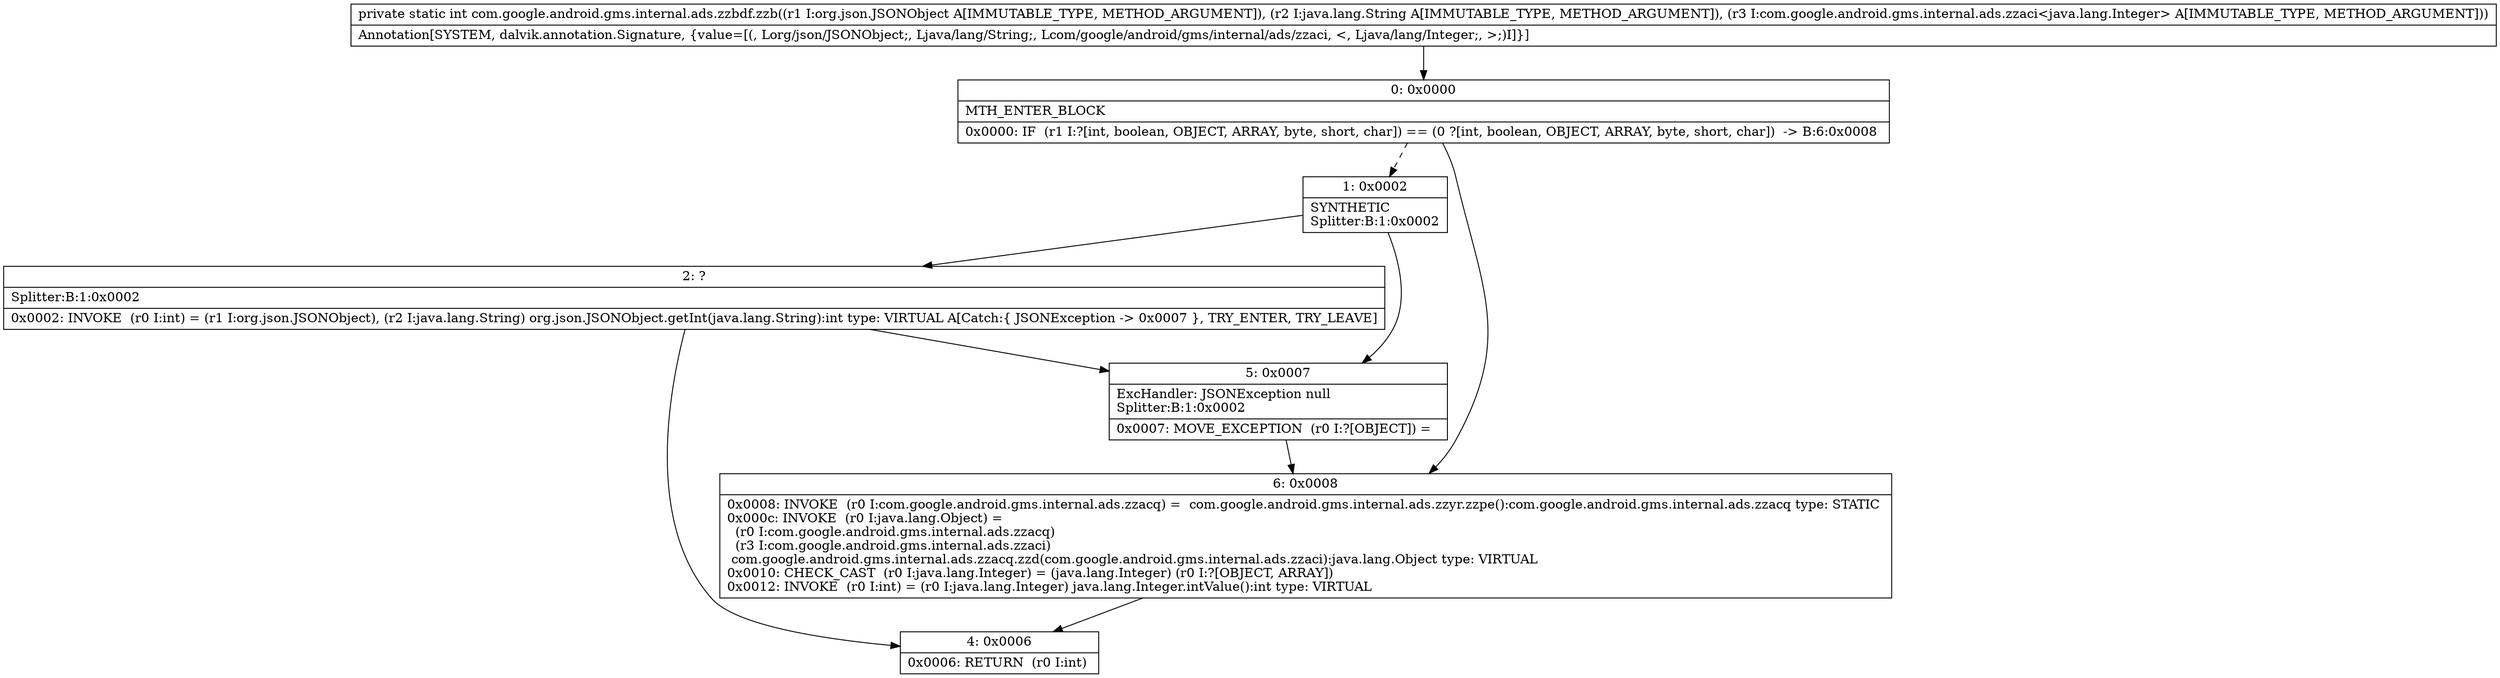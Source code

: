 digraph "CFG forcom.google.android.gms.internal.ads.zzbdf.zzb(Lorg\/json\/JSONObject;Ljava\/lang\/String;Lcom\/google\/android\/gms\/internal\/ads\/zzaci;)I" {
Node_0 [shape=record,label="{0\:\ 0x0000|MTH_ENTER_BLOCK\l|0x0000: IF  (r1 I:?[int, boolean, OBJECT, ARRAY, byte, short, char]) == (0 ?[int, boolean, OBJECT, ARRAY, byte, short, char])  \-\> B:6:0x0008 \l}"];
Node_1 [shape=record,label="{1\:\ 0x0002|SYNTHETIC\lSplitter:B:1:0x0002\l}"];
Node_2 [shape=record,label="{2\:\ ?|Splitter:B:1:0x0002\l|0x0002: INVOKE  (r0 I:int) = (r1 I:org.json.JSONObject), (r2 I:java.lang.String) org.json.JSONObject.getInt(java.lang.String):int type: VIRTUAL A[Catch:\{ JSONException \-\> 0x0007 \}, TRY_ENTER, TRY_LEAVE]\l}"];
Node_4 [shape=record,label="{4\:\ 0x0006|0x0006: RETURN  (r0 I:int) \l}"];
Node_5 [shape=record,label="{5\:\ 0x0007|ExcHandler: JSONException null\lSplitter:B:1:0x0002\l|0x0007: MOVE_EXCEPTION  (r0 I:?[OBJECT]) =  \l}"];
Node_6 [shape=record,label="{6\:\ 0x0008|0x0008: INVOKE  (r0 I:com.google.android.gms.internal.ads.zzacq) =  com.google.android.gms.internal.ads.zzyr.zzpe():com.google.android.gms.internal.ads.zzacq type: STATIC \l0x000c: INVOKE  (r0 I:java.lang.Object) = \l  (r0 I:com.google.android.gms.internal.ads.zzacq)\l  (r3 I:com.google.android.gms.internal.ads.zzaci)\l com.google.android.gms.internal.ads.zzacq.zzd(com.google.android.gms.internal.ads.zzaci):java.lang.Object type: VIRTUAL \l0x0010: CHECK_CAST  (r0 I:java.lang.Integer) = (java.lang.Integer) (r0 I:?[OBJECT, ARRAY]) \l0x0012: INVOKE  (r0 I:int) = (r0 I:java.lang.Integer) java.lang.Integer.intValue():int type: VIRTUAL \l}"];
MethodNode[shape=record,label="{private static int com.google.android.gms.internal.ads.zzbdf.zzb((r1 I:org.json.JSONObject A[IMMUTABLE_TYPE, METHOD_ARGUMENT]), (r2 I:java.lang.String A[IMMUTABLE_TYPE, METHOD_ARGUMENT]), (r3 I:com.google.android.gms.internal.ads.zzaci\<java.lang.Integer\> A[IMMUTABLE_TYPE, METHOD_ARGUMENT]))  | Annotation[SYSTEM, dalvik.annotation.Signature, \{value=[(, Lorg\/json\/JSONObject;, Ljava\/lang\/String;, Lcom\/google\/android\/gms\/internal\/ads\/zzaci, \<, Ljava\/lang\/Integer;, \>;)I]\}]\l}"];
MethodNode -> Node_0;
Node_0 -> Node_1[style=dashed];
Node_0 -> Node_6;
Node_1 -> Node_2;
Node_1 -> Node_5;
Node_2 -> Node_5;
Node_2 -> Node_4;
Node_5 -> Node_6;
Node_6 -> Node_4;
}

